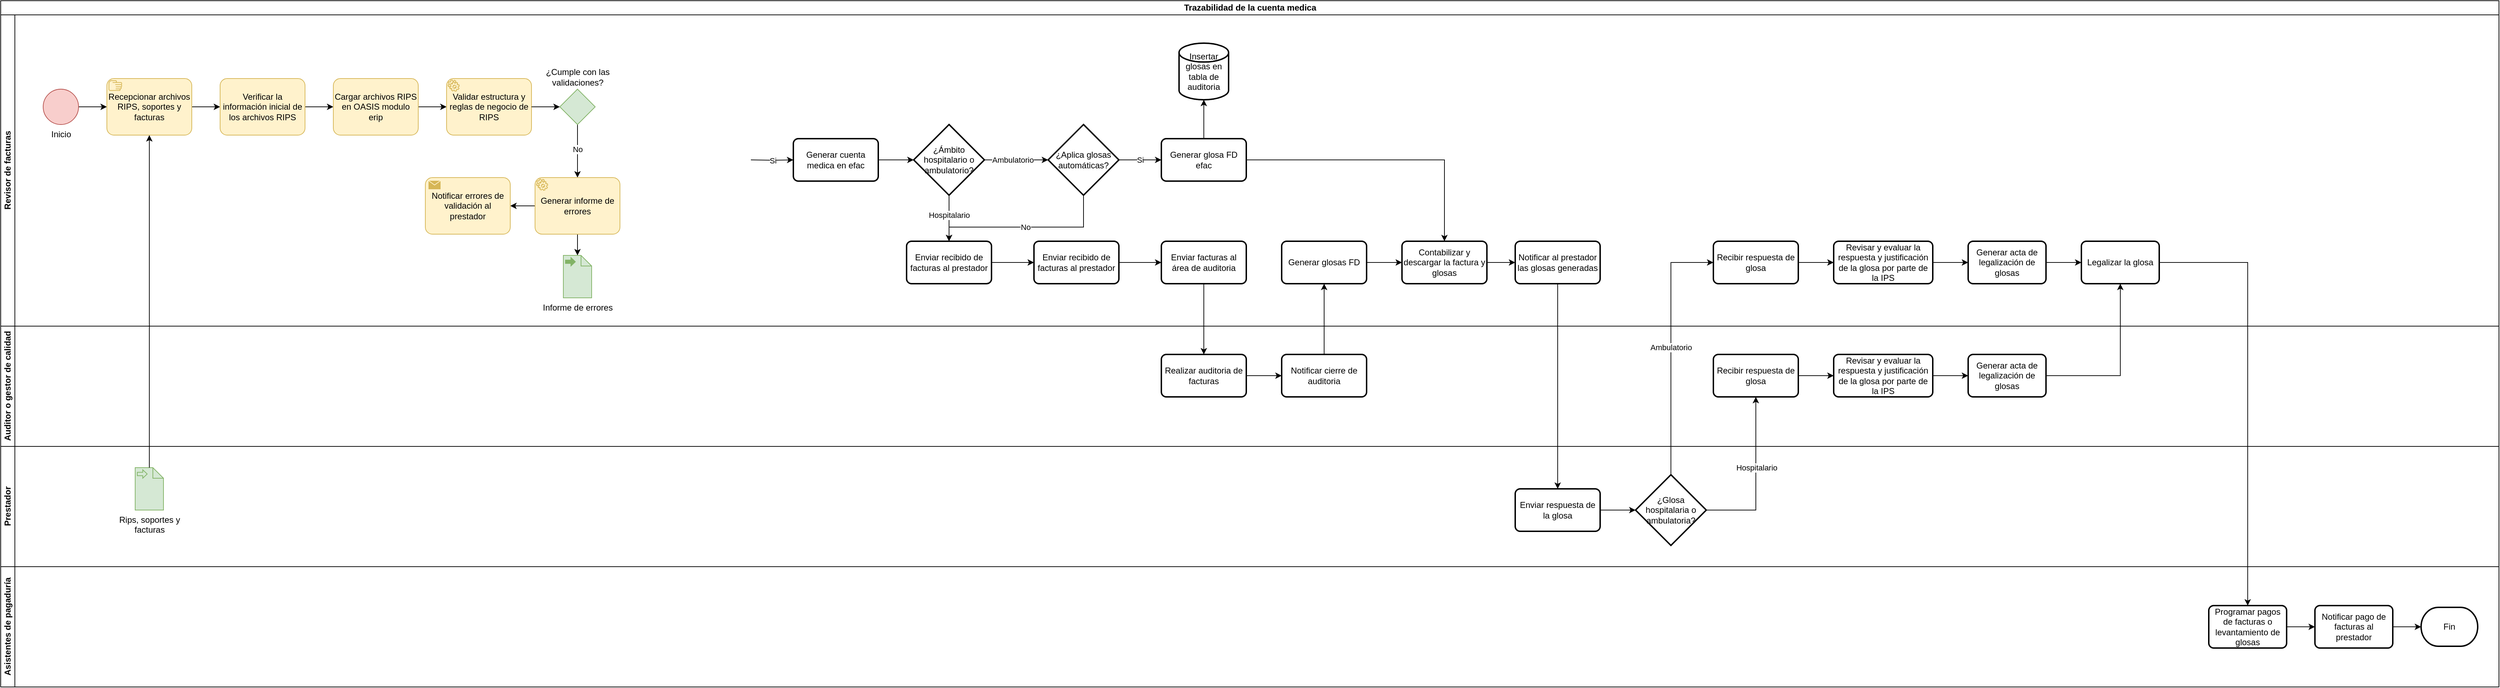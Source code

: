 <mxfile version="22.0.6" type="github">
  <diagram id="C5RBs43oDa-KdzZeNtuy" name="Page-1">
    <mxGraphModel dx="1434" dy="758" grid="1" gridSize="10" guides="1" tooltips="1" connect="1" arrows="1" fold="1" page="1" pageScale="1" pageWidth="3540" pageHeight="2000" math="0" shadow="0">
      <root>
        <mxCell id="WIyWlLk6GJQsqaUBKTNV-0" />
        <mxCell id="WIyWlLk6GJQsqaUBKTNV-1" parent="WIyWlLk6GJQsqaUBKTNV-0" />
        <mxCell id="2aWyeMzdCx-4pzrAcmwg-5" value="Trazabilidad de la cuenta medica" style="swimlane;childLayout=stackLayout;resizeParent=1;resizeParentMax=0;horizontal=1;startSize=20;horizontalStack=0;html=1;" parent="WIyWlLk6GJQsqaUBKTNV-1" vertex="1">
          <mxGeometry x="10" y="10" width="3530" height="970" as="geometry" />
        </mxCell>
        <mxCell id="2aWyeMzdCx-4pzrAcmwg-6" value="Revisor de facturas" style="swimlane;startSize=20;horizontal=0;html=1;" parent="2aWyeMzdCx-4pzrAcmwg-5" vertex="1">
          <mxGeometry y="20" width="3530" height="440" as="geometry" />
        </mxCell>
        <mxCell id="2aWyeMzdCx-4pzrAcmwg-97" value="Si" style="edgeStyle=orthogonalEdgeStyle;rounded=0;orthogonalLoop=1;jettySize=auto;html=1;" parent="2aWyeMzdCx-4pzrAcmwg-6" target="2aWyeMzdCx-4pzrAcmwg-81" edge="1">
          <mxGeometry relative="1" as="geometry">
            <mxPoint x="1060" y="205" as="sourcePoint" />
          </mxGeometry>
        </mxCell>
        <mxCell id="2aWyeMzdCx-4pzrAcmwg-100" value="Hospitalario" style="edgeStyle=orthogonalEdgeStyle;rounded=0;orthogonalLoop=1;jettySize=auto;html=1;exitX=0.5;exitY=1;exitDx=0;exitDy=0;exitPerimeter=0;" parent="2aWyeMzdCx-4pzrAcmwg-6" source="2aWyeMzdCx-4pzrAcmwg-29" target="2aWyeMzdCx-4pzrAcmwg-85" edge="1">
          <mxGeometry x="-0.143" relative="1" as="geometry">
            <mxPoint x="1340" y="290" as="targetPoint" />
            <mxPoint as="offset" />
          </mxGeometry>
        </mxCell>
        <mxCell id="2aWyeMzdCx-4pzrAcmwg-29" value="¿Ámbito hospitalario o ambulatorio?" style="strokeWidth=2;html=1;shape=mxgraph.flowchart.decision;whiteSpace=wrap;" parent="2aWyeMzdCx-4pzrAcmwg-6" vertex="1">
          <mxGeometry x="1290" y="155" width="100" height="100" as="geometry" />
        </mxCell>
        <mxCell id="2aWyeMzdCx-4pzrAcmwg-99" style="edgeStyle=orthogonalEdgeStyle;rounded=0;orthogonalLoop=1;jettySize=auto;html=1;entryX=0;entryY=0.5;entryDx=0;entryDy=0;entryPerimeter=0;" parent="2aWyeMzdCx-4pzrAcmwg-6" source="2aWyeMzdCx-4pzrAcmwg-81" target="2aWyeMzdCx-4pzrAcmwg-29" edge="1">
          <mxGeometry relative="1" as="geometry">
            <Array as="points">
              <mxPoint x="1260" y="205" />
              <mxPoint x="1260" y="205" />
            </Array>
          </mxGeometry>
        </mxCell>
        <mxCell id="2aWyeMzdCx-4pzrAcmwg-81" value="Generar cuenta medica en efac" style="rounded=1;whiteSpace=wrap;html=1;absoluteArcSize=1;arcSize=14;strokeWidth=2;" parent="2aWyeMzdCx-4pzrAcmwg-6" vertex="1">
          <mxGeometry x="1120" y="175" width="120" height="60" as="geometry" />
        </mxCell>
        <mxCell id="2aWyeMzdCx-4pzrAcmwg-95" style="edgeStyle=orthogonalEdgeStyle;rounded=0;orthogonalLoop=1;jettySize=auto;html=1;" parent="2aWyeMzdCx-4pzrAcmwg-6" source="2aWyeMzdCx-4pzrAcmwg-85" target="2aWyeMzdCx-4pzrAcmwg-94" edge="1">
          <mxGeometry relative="1" as="geometry" />
        </mxCell>
        <mxCell id="2aWyeMzdCx-4pzrAcmwg-85" value="Enviar recibido de facturas al prestador" style="rounded=1;whiteSpace=wrap;html=1;absoluteArcSize=1;arcSize=14;strokeWidth=2;" parent="2aWyeMzdCx-4pzrAcmwg-6" vertex="1">
          <mxGeometry x="1280" y="320" width="120" height="60" as="geometry" />
        </mxCell>
        <mxCell id="2aWyeMzdCx-4pzrAcmwg-90" style="edgeStyle=orthogonalEdgeStyle;rounded=0;orthogonalLoop=1;jettySize=auto;html=1;" parent="2aWyeMzdCx-4pzrAcmwg-6" source="2aWyeMzdCx-4pzrAcmwg-87" target="2aWyeMzdCx-4pzrAcmwg-89" edge="1">
          <mxGeometry relative="1" as="geometry" />
        </mxCell>
        <mxCell id="2aWyeMzdCx-4pzrAcmwg-161" style="edgeStyle=orthogonalEdgeStyle;rounded=0;orthogonalLoop=1;jettySize=auto;html=1;" parent="2aWyeMzdCx-4pzrAcmwg-6" source="2aWyeMzdCx-4pzrAcmwg-87" target="2aWyeMzdCx-4pzrAcmwg-160" edge="1">
          <mxGeometry relative="1" as="geometry">
            <mxPoint x="1810" y="205" as="targetPoint" />
          </mxGeometry>
        </mxCell>
        <mxCell id="2aWyeMzdCx-4pzrAcmwg-87" value="Generar glosa FD efac" style="rounded=1;whiteSpace=wrap;html=1;absoluteArcSize=1;arcSize=14;strokeWidth=2;" parent="2aWyeMzdCx-4pzrAcmwg-6" vertex="1">
          <mxGeometry x="1640" y="175" width="120" height="60" as="geometry" />
        </mxCell>
        <mxCell id="2aWyeMzdCx-4pzrAcmwg-89" value="Insertar glosas en tabla de auditoria" style="strokeWidth=2;html=1;shape=mxgraph.flowchart.database;whiteSpace=wrap;" parent="2aWyeMzdCx-4pzrAcmwg-6" vertex="1">
          <mxGeometry x="1665" y="40" width="70" height="80" as="geometry" />
        </mxCell>
        <mxCell id="2aWyeMzdCx-4pzrAcmwg-106" style="edgeStyle=orthogonalEdgeStyle;rounded=0;orthogonalLoop=1;jettySize=auto;html=1;" parent="2aWyeMzdCx-4pzrAcmwg-6" source="2aWyeMzdCx-4pzrAcmwg-94" target="2aWyeMzdCx-4pzrAcmwg-105" edge="1">
          <mxGeometry relative="1" as="geometry" />
        </mxCell>
        <mxCell id="2aWyeMzdCx-4pzrAcmwg-94" value="Enviar recibido de facturas al prestador" style="rounded=1;whiteSpace=wrap;html=1;absoluteArcSize=1;arcSize=14;strokeWidth=2;" parent="2aWyeMzdCx-4pzrAcmwg-6" vertex="1">
          <mxGeometry x="1460" y="320" width="120" height="60" as="geometry" />
        </mxCell>
        <mxCell id="2aWyeMzdCx-4pzrAcmwg-103" value="Si" style="edgeStyle=orthogonalEdgeStyle;rounded=0;orthogonalLoop=1;jettySize=auto;html=1;" parent="2aWyeMzdCx-4pzrAcmwg-6" source="2aWyeMzdCx-4pzrAcmwg-102" target="2aWyeMzdCx-4pzrAcmwg-87" edge="1">
          <mxGeometry relative="1" as="geometry">
            <mxPoint x="1680" y="590" as="targetPoint" />
          </mxGeometry>
        </mxCell>
        <mxCell id="2pIeXrGzvJgi_FIlC-wX-0" value="No" style="edgeStyle=orthogonalEdgeStyle;rounded=0;orthogonalLoop=1;jettySize=auto;html=1;entryX=0.5;entryY=0;entryDx=0;entryDy=0;" parent="2aWyeMzdCx-4pzrAcmwg-6" source="2aWyeMzdCx-4pzrAcmwg-102" target="2aWyeMzdCx-4pzrAcmwg-85" edge="1">
          <mxGeometry relative="1" as="geometry">
            <Array as="points">
              <mxPoint x="1530" y="300" />
              <mxPoint x="1340" y="300" />
            </Array>
          </mxGeometry>
        </mxCell>
        <mxCell id="2aWyeMzdCx-4pzrAcmwg-102" value="¿Aplica glosas automáticas?" style="strokeWidth=2;html=1;shape=mxgraph.flowchart.decision;whiteSpace=wrap;" parent="2aWyeMzdCx-4pzrAcmwg-6" vertex="1">
          <mxGeometry x="1480" y="155" width="100" height="100" as="geometry" />
        </mxCell>
        <mxCell id="2aWyeMzdCx-4pzrAcmwg-101" value="Ambulatorio" style="edgeStyle=orthogonalEdgeStyle;rounded=0;orthogonalLoop=1;jettySize=auto;html=1;entryX=0;entryY=0.5;entryDx=0;entryDy=0;entryPerimeter=0;exitX=1;exitY=0.5;exitDx=0;exitDy=0;exitPerimeter=0;" parent="2aWyeMzdCx-4pzrAcmwg-6" source="2aWyeMzdCx-4pzrAcmwg-29" target="2aWyeMzdCx-4pzrAcmwg-102" edge="1">
          <mxGeometry x="-0.111" relative="1" as="geometry">
            <mxPoint x="730" y="790" as="targetPoint" />
            <Array as="points">
              <mxPoint x="1410" y="205" />
              <mxPoint x="1410" y="205" />
            </Array>
            <mxPoint as="offset" />
          </mxGeometry>
        </mxCell>
        <mxCell id="2aWyeMzdCx-4pzrAcmwg-105" value="Enviar facturas al área de auditoria" style="rounded=1;whiteSpace=wrap;html=1;absoluteArcSize=1;arcSize=14;strokeWidth=2;" parent="2aWyeMzdCx-4pzrAcmwg-6" vertex="1">
          <mxGeometry x="1640" y="320" width="120" height="60" as="geometry" />
        </mxCell>
        <mxCell id="2aWyeMzdCx-4pzrAcmwg-159" style="edgeStyle=orthogonalEdgeStyle;rounded=0;orthogonalLoop=1;jettySize=auto;html=1;" parent="2aWyeMzdCx-4pzrAcmwg-6" source="2aWyeMzdCx-4pzrAcmwg-158" target="2aWyeMzdCx-4pzrAcmwg-160" edge="1">
          <mxGeometry relative="1" as="geometry">
            <mxPoint x="1980" y="350" as="targetPoint" />
          </mxGeometry>
        </mxCell>
        <mxCell id="2aWyeMzdCx-4pzrAcmwg-158" value="Generar glosas FD&lt;br&gt;" style="rounded=1;whiteSpace=wrap;html=1;absoluteArcSize=1;arcSize=14;strokeWidth=2;" parent="2aWyeMzdCx-4pzrAcmwg-6" vertex="1">
          <mxGeometry x="1810" y="320" width="120" height="60" as="geometry" />
        </mxCell>
        <mxCell id="2aWyeMzdCx-4pzrAcmwg-163" value="" style="edgeStyle=orthogonalEdgeStyle;rounded=0;orthogonalLoop=1;jettySize=auto;html=1;" parent="2aWyeMzdCx-4pzrAcmwg-6" source="2aWyeMzdCx-4pzrAcmwg-160" target="2aWyeMzdCx-4pzrAcmwg-162" edge="1">
          <mxGeometry relative="1" as="geometry" />
        </mxCell>
        <mxCell id="2aWyeMzdCx-4pzrAcmwg-160" value="Contabilizar y descargar la factura y glosas" style="rounded=1;whiteSpace=wrap;html=1;absoluteArcSize=1;arcSize=14;strokeWidth=2;" parent="2aWyeMzdCx-4pzrAcmwg-6" vertex="1">
          <mxGeometry x="1980" y="320" width="120" height="60" as="geometry" />
        </mxCell>
        <mxCell id="2aWyeMzdCx-4pzrAcmwg-162" value="Notificar al prestador las glosas generadas" style="rounded=1;whiteSpace=wrap;html=1;absoluteArcSize=1;arcSize=14;strokeWidth=2;" parent="2aWyeMzdCx-4pzrAcmwg-6" vertex="1">
          <mxGeometry x="2140" y="320" width="120" height="60" as="geometry" />
        </mxCell>
        <mxCell id="2aWyeMzdCx-4pzrAcmwg-174" style="edgeStyle=orthogonalEdgeStyle;rounded=0;orthogonalLoop=1;jettySize=auto;html=1;" parent="2aWyeMzdCx-4pzrAcmwg-6" source="2aWyeMzdCx-4pzrAcmwg-173" target="2aWyeMzdCx-4pzrAcmwg-175" edge="1">
          <mxGeometry relative="1" as="geometry">
            <mxPoint x="2470" y="350" as="targetPoint" />
          </mxGeometry>
        </mxCell>
        <mxCell id="2aWyeMzdCx-4pzrAcmwg-173" value="Recibir respuesta de glosa" style="rounded=1;whiteSpace=wrap;html=1;absoluteArcSize=1;arcSize=14;strokeWidth=2;" parent="2aWyeMzdCx-4pzrAcmwg-6" vertex="1">
          <mxGeometry x="2420" y="320" width="120" height="60" as="geometry" />
        </mxCell>
        <mxCell id="2aWyeMzdCx-4pzrAcmwg-179" style="edgeStyle=orthogonalEdgeStyle;rounded=0;orthogonalLoop=1;jettySize=auto;html=1;" parent="2aWyeMzdCx-4pzrAcmwg-6" source="2aWyeMzdCx-4pzrAcmwg-175" target="2aWyeMzdCx-4pzrAcmwg-178" edge="1">
          <mxGeometry relative="1" as="geometry" />
        </mxCell>
        <mxCell id="2aWyeMzdCx-4pzrAcmwg-175" value="Revisar y evaluar la respuesta y justificación de la glosa por parte de la IPS" style="rounded=1;whiteSpace=wrap;html=1;absoluteArcSize=1;arcSize=14;strokeWidth=2;" parent="2aWyeMzdCx-4pzrAcmwg-6" vertex="1">
          <mxGeometry x="2590" y="320" width="140" height="60" as="geometry" />
        </mxCell>
        <mxCell id="2aWyeMzdCx-4pzrAcmwg-184" value="" style="edgeStyle=orthogonalEdgeStyle;rounded=0;orthogonalLoop=1;jettySize=auto;html=1;" parent="2aWyeMzdCx-4pzrAcmwg-6" source="2aWyeMzdCx-4pzrAcmwg-178" target="2aWyeMzdCx-4pzrAcmwg-183" edge="1">
          <mxGeometry relative="1" as="geometry" />
        </mxCell>
        <mxCell id="2aWyeMzdCx-4pzrAcmwg-178" value="Generar acta de legalización de glosas" style="rounded=1;whiteSpace=wrap;html=1;absoluteArcSize=1;arcSize=14;strokeWidth=2;" parent="2aWyeMzdCx-4pzrAcmwg-6" vertex="1">
          <mxGeometry x="2780" y="320" width="110" height="60" as="geometry" />
        </mxCell>
        <mxCell id="2aWyeMzdCx-4pzrAcmwg-183" value="Legalizar la glosa" style="rounded=1;whiteSpace=wrap;html=1;absoluteArcSize=1;arcSize=14;strokeWidth=2;" parent="2aWyeMzdCx-4pzrAcmwg-6" vertex="1">
          <mxGeometry x="2940" y="320" width="110" height="60" as="geometry" />
        </mxCell>
        <mxCell id="iBdwi_y_V-MF7VwGNMja-4" style="edgeStyle=orthogonalEdgeStyle;rounded=0;orthogonalLoop=1;jettySize=auto;html=1;entryX=0;entryY=0.5;entryDx=0;entryDy=0;entryPerimeter=0;" edge="1" parent="2aWyeMzdCx-4pzrAcmwg-6" source="iBdwi_y_V-MF7VwGNMja-0" target="iBdwi_y_V-MF7VwGNMja-11">
          <mxGeometry relative="1" as="geometry">
            <mxPoint x="150" y="130" as="targetPoint" />
          </mxGeometry>
        </mxCell>
        <mxCell id="iBdwi_y_V-MF7VwGNMja-0" value="Inicio" style="points=[[0.145,0.145,0],[0.5,0,0],[0.855,0.145,0],[1,0.5,0],[0.855,0.855,0],[0.5,1,0],[0.145,0.855,0],[0,0.5,0]];shape=mxgraph.bpmn.event;html=1;verticalLabelPosition=bottom;labelBackgroundColor=#ffffff;verticalAlign=top;align=center;perimeter=ellipsePerimeter;outlineConnect=0;aspect=fixed;outline=standard;symbol=general;fillColor=#f8cecc;strokeColor=#b85450;" vertex="1" parent="2aWyeMzdCx-4pzrAcmwg-6">
          <mxGeometry x="60" y="105" width="50" height="50" as="geometry" />
        </mxCell>
        <mxCell id="iBdwi_y_V-MF7VwGNMja-6" value="" style="edgeStyle=orthogonalEdgeStyle;rounded=0;orthogonalLoop=1;jettySize=auto;html=1;" edge="1" parent="2aWyeMzdCx-4pzrAcmwg-6" source="iBdwi_y_V-MF7VwGNMja-11" target="iBdwi_y_V-MF7VwGNMja-5">
          <mxGeometry relative="1" as="geometry">
            <mxPoint x="270" y="130" as="sourcePoint" />
          </mxGeometry>
        </mxCell>
        <mxCell id="iBdwi_y_V-MF7VwGNMja-10" value="" style="edgeStyle=orthogonalEdgeStyle;rounded=0;orthogonalLoop=1;jettySize=auto;html=1;" edge="1" parent="2aWyeMzdCx-4pzrAcmwg-6" source="iBdwi_y_V-MF7VwGNMja-5" target="iBdwi_y_V-MF7VwGNMja-9">
          <mxGeometry relative="1" as="geometry" />
        </mxCell>
        <mxCell id="iBdwi_y_V-MF7VwGNMja-5" value="Verificar la información inicial de los archivos RIPS" style="points=[[0.25,0,0],[0.5,0,0],[0.75,0,0],[1,0.25,0],[1,0.5,0],[1,0.75,0],[0.75,1,0],[0.5,1,0],[0.25,1,0],[0,0.75,0],[0,0.5,0],[0,0.25,0]];shape=mxgraph.bpmn.task;whiteSpace=wrap;rectStyle=rounded;size=10;html=1;container=1;expand=0;collapsible=0;taskMarker=abstract;fillColor=#fff2cc;strokeColor=#d6b656;" vertex="1" parent="2aWyeMzdCx-4pzrAcmwg-6">
          <mxGeometry x="310" y="90" width="120" height="80" as="geometry" />
        </mxCell>
        <mxCell id="iBdwi_y_V-MF7VwGNMja-13" style="edgeStyle=orthogonalEdgeStyle;rounded=0;orthogonalLoop=1;jettySize=auto;html=1;" edge="1" parent="2aWyeMzdCx-4pzrAcmwg-6" source="iBdwi_y_V-MF7VwGNMja-9" target="iBdwi_y_V-MF7VwGNMja-12">
          <mxGeometry relative="1" as="geometry" />
        </mxCell>
        <mxCell id="iBdwi_y_V-MF7VwGNMja-9" value="Cargar archivos RIPS en OASIS modulo erip" style="points=[[0.25,0,0],[0.5,0,0],[0.75,0,0],[1,0.25,0],[1,0.5,0],[1,0.75,0],[0.75,1,0],[0.5,1,0],[0.25,1,0],[0,0.75,0],[0,0.5,0],[0,0.25,0]];shape=mxgraph.bpmn.task;whiteSpace=wrap;rectStyle=rounded;size=10;html=1;container=1;expand=0;collapsible=0;taskMarker=abstract;fillColor=#fff2cc;strokeColor=#d6b656;" vertex="1" parent="2aWyeMzdCx-4pzrAcmwg-6">
          <mxGeometry x="470" y="90" width="120" height="80" as="geometry" />
        </mxCell>
        <mxCell id="iBdwi_y_V-MF7VwGNMja-11" value="Recepcionar archivos RIPS, soportes y facturas" style="points=[[0.25,0,0],[0.5,0,0],[0.75,0,0],[1,0.25,0],[1,0.5,0],[1,0.75,0],[0.75,1,0],[0.5,1,0],[0.25,1,0],[0,0.75,0],[0,0.5,0],[0,0.25,0]];shape=mxgraph.bpmn.task;whiteSpace=wrap;rectStyle=rounded;size=10;html=1;container=1;expand=0;collapsible=0;taskMarker=manual;fillColor=#fff2cc;strokeColor=#d6b656;" vertex="1" parent="2aWyeMzdCx-4pzrAcmwg-6">
          <mxGeometry x="150" y="90" width="120" height="80" as="geometry" />
        </mxCell>
        <mxCell id="iBdwi_y_V-MF7VwGNMja-12" value="Validar estructura y reglas de negocio de RIPS" style="points=[[0.25,0,0],[0.5,0,0],[0.75,0,0],[1,0.25,0],[1,0.5,0],[1,0.75,0],[0.75,1,0],[0.5,1,0],[0.25,1,0],[0,0.75,0],[0,0.5,0],[0,0.25,0]];shape=mxgraph.bpmn.task;whiteSpace=wrap;rectStyle=rounded;size=10;html=1;container=1;expand=0;collapsible=0;taskMarker=service;fillColor=#fff2cc;strokeColor=#d6b656;" vertex="1" parent="2aWyeMzdCx-4pzrAcmwg-6">
          <mxGeometry x="630" y="90" width="120" height="80" as="geometry" />
        </mxCell>
        <mxCell id="iBdwi_y_V-MF7VwGNMja-17" value="No" style="edgeStyle=orthogonalEdgeStyle;rounded=0;orthogonalLoop=1;jettySize=auto;html=1;" edge="1" parent="2aWyeMzdCx-4pzrAcmwg-6" source="iBdwi_y_V-MF7VwGNMja-14" target="iBdwi_y_V-MF7VwGNMja-16">
          <mxGeometry x="-0.067" relative="1" as="geometry">
            <mxPoint as="offset" />
          </mxGeometry>
        </mxCell>
        <mxCell id="iBdwi_y_V-MF7VwGNMja-14" value="¿Cumple con las&lt;br&gt;validaciones?" style="points=[[0.25,0.25,0],[0.5,0,0],[0.75,0.25,0],[1,0.5,0],[0.75,0.75,0],[0.5,1,0],[0.25,0.75,0],[0,0.5,0]];shape=mxgraph.bpmn.gateway2;html=1;verticalLabelPosition=top;labelBackgroundColor=#ffffff;verticalAlign=bottom;align=center;perimeter=rhombusPerimeter;outlineConnect=0;outline=none;symbol=none;fillColor=#d5e8d4;strokeColor=#82b366;horizontal=1;labelPosition=center;" vertex="1" parent="2aWyeMzdCx-4pzrAcmwg-6">
          <mxGeometry x="790" y="105" width="50" height="50" as="geometry" />
        </mxCell>
        <mxCell id="iBdwi_y_V-MF7VwGNMja-15" style="edgeStyle=orthogonalEdgeStyle;rounded=0;orthogonalLoop=1;jettySize=auto;html=1;entryX=0;entryY=0.5;entryDx=0;entryDy=0;entryPerimeter=0;" edge="1" parent="2aWyeMzdCx-4pzrAcmwg-6" source="iBdwi_y_V-MF7VwGNMja-12" target="iBdwi_y_V-MF7VwGNMja-14">
          <mxGeometry relative="1" as="geometry" />
        </mxCell>
        <mxCell id="iBdwi_y_V-MF7VwGNMja-19" style="edgeStyle=orthogonalEdgeStyle;rounded=0;orthogonalLoop=1;jettySize=auto;html=1;" edge="1" parent="2aWyeMzdCx-4pzrAcmwg-6" source="iBdwi_y_V-MF7VwGNMja-16" target="iBdwi_y_V-MF7VwGNMja-18">
          <mxGeometry relative="1" as="geometry" />
        </mxCell>
        <mxCell id="iBdwi_y_V-MF7VwGNMja-21" style="edgeStyle=orthogonalEdgeStyle;rounded=0;orthogonalLoop=1;jettySize=auto;html=1;" edge="1" parent="2aWyeMzdCx-4pzrAcmwg-6" source="iBdwi_y_V-MF7VwGNMja-16" target="iBdwi_y_V-MF7VwGNMja-20">
          <mxGeometry relative="1" as="geometry" />
        </mxCell>
        <mxCell id="iBdwi_y_V-MF7VwGNMja-16" value="Generar informe de errores" style="points=[[0.25,0,0],[0.5,0,0],[0.75,0,0],[1,0.25,0],[1,0.5,0],[1,0.75,0],[0.75,1,0],[0.5,1,0],[0.25,1,0],[0,0.75,0],[0,0.5,0],[0,0.25,0]];shape=mxgraph.bpmn.task;whiteSpace=wrap;rectStyle=rounded;size=10;html=1;container=1;expand=0;collapsible=0;taskMarker=service;fillColor=#fff2cc;strokeColor=#d6b656;" vertex="1" parent="2aWyeMzdCx-4pzrAcmwg-6">
          <mxGeometry x="755" y="230" width="120" height="80" as="geometry" />
        </mxCell>
        <mxCell id="iBdwi_y_V-MF7VwGNMja-18" value="Informe de errores" style="shape=mxgraph.bpmn.data;labelPosition=center;verticalLabelPosition=bottom;align=center;verticalAlign=top;size=15;html=1;bpmnTransferType=output;fillColor=#d5e8d4;strokeColor=#82b366;" vertex="1" parent="2aWyeMzdCx-4pzrAcmwg-6">
          <mxGeometry x="795" y="340" width="40" height="60" as="geometry" />
        </mxCell>
        <mxCell id="iBdwi_y_V-MF7VwGNMja-20" value="Notificar errores de validación al prestador" style="points=[[0.25,0,0],[0.5,0,0],[0.75,0,0],[1,0.25,0],[1,0.5,0],[1,0.75,0],[0.75,1,0],[0.5,1,0],[0.25,1,0],[0,0.75,0],[0,0.5,0],[0,0.25,0]];shape=mxgraph.bpmn.task;whiteSpace=wrap;rectStyle=rounded;size=10;html=1;container=1;expand=0;collapsible=0;taskMarker=send;fillColor=#fff2cc;strokeColor=#d6b656;" vertex="1" parent="2aWyeMzdCx-4pzrAcmwg-6">
          <mxGeometry x="600" y="230" width="120" height="80" as="geometry" />
        </mxCell>
        <mxCell id="2aWyeMzdCx-4pzrAcmwg-7" value="Auditor o gestor de calidad" style="swimlane;startSize=20;horizontal=0;html=1;" parent="2aWyeMzdCx-4pzrAcmwg-5" vertex="1">
          <mxGeometry y="460" width="3530" height="170" as="geometry" />
        </mxCell>
        <mxCell id="2aWyeMzdCx-4pzrAcmwg-153" style="edgeStyle=orthogonalEdgeStyle;rounded=0;orthogonalLoop=1;jettySize=auto;html=1;" parent="2aWyeMzdCx-4pzrAcmwg-7" source="2aWyeMzdCx-4pzrAcmwg-108" target="2aWyeMzdCx-4pzrAcmwg-152" edge="1">
          <mxGeometry relative="1" as="geometry" />
        </mxCell>
        <mxCell id="2aWyeMzdCx-4pzrAcmwg-108" value="Realizar auditoria de facturas" style="rounded=1;whiteSpace=wrap;html=1;absoluteArcSize=1;arcSize=14;strokeWidth=2;" parent="2aWyeMzdCx-4pzrAcmwg-7" vertex="1">
          <mxGeometry x="1640" y="40" width="120" height="60" as="geometry" />
        </mxCell>
        <mxCell id="2aWyeMzdCx-4pzrAcmwg-152" value="Notificar cierre de auditoria" style="rounded=1;whiteSpace=wrap;html=1;absoluteArcSize=1;arcSize=14;strokeWidth=2;" parent="2aWyeMzdCx-4pzrAcmwg-7" vertex="1">
          <mxGeometry x="1810" y="40" width="120" height="60" as="geometry" />
        </mxCell>
        <mxCell id="2aWyeMzdCx-4pzrAcmwg-177" style="edgeStyle=orthogonalEdgeStyle;rounded=0;orthogonalLoop=1;jettySize=auto;html=1;" parent="2aWyeMzdCx-4pzrAcmwg-7" source="2aWyeMzdCx-4pzrAcmwg-170" target="2aWyeMzdCx-4pzrAcmwg-176" edge="1">
          <mxGeometry relative="1" as="geometry" />
        </mxCell>
        <mxCell id="2aWyeMzdCx-4pzrAcmwg-170" value="Recibir respuesta de glosa" style="rounded=1;whiteSpace=wrap;html=1;absoluteArcSize=1;arcSize=14;strokeWidth=2;" parent="2aWyeMzdCx-4pzrAcmwg-7" vertex="1">
          <mxGeometry x="2420" y="40" width="120" height="60" as="geometry" />
        </mxCell>
        <mxCell id="2aWyeMzdCx-4pzrAcmwg-181" style="edgeStyle=orthogonalEdgeStyle;rounded=0;orthogonalLoop=1;jettySize=auto;html=1;" parent="2aWyeMzdCx-4pzrAcmwg-7" source="2aWyeMzdCx-4pzrAcmwg-176" target="2aWyeMzdCx-4pzrAcmwg-182" edge="1">
          <mxGeometry relative="1" as="geometry">
            <mxPoint x="2780" y="70" as="targetPoint" />
          </mxGeometry>
        </mxCell>
        <mxCell id="2aWyeMzdCx-4pzrAcmwg-176" value="Revisar y evaluar la respuesta y justificación de la glosa por parte de la IPS" style="rounded=1;whiteSpace=wrap;html=1;absoluteArcSize=1;arcSize=14;strokeWidth=2;" parent="2aWyeMzdCx-4pzrAcmwg-7" vertex="1">
          <mxGeometry x="2590" y="40" width="140" height="60" as="geometry" />
        </mxCell>
        <mxCell id="2aWyeMzdCx-4pzrAcmwg-182" value="Generar acta de legalización de glosas" style="rounded=1;whiteSpace=wrap;html=1;absoluteArcSize=1;arcSize=14;strokeWidth=2;" parent="2aWyeMzdCx-4pzrAcmwg-7" vertex="1">
          <mxGeometry x="2780" y="40" width="110" height="60" as="geometry" />
        </mxCell>
        <mxCell id="2aWyeMzdCx-4pzrAcmwg-8" value="Prestador" style="swimlane;startSize=20;horizontal=0;html=1;" parent="2aWyeMzdCx-4pzrAcmwg-5" vertex="1">
          <mxGeometry y="630" width="3530" height="170" as="geometry" />
        </mxCell>
        <mxCell id="2aWyeMzdCx-4pzrAcmwg-165" value="Enviar respuesta de la glosa" style="rounded=1;whiteSpace=wrap;html=1;absoluteArcSize=1;arcSize=14;strokeWidth=2;" parent="2aWyeMzdCx-4pzrAcmwg-8" vertex="1">
          <mxGeometry x="2140" y="60" width="120" height="60" as="geometry" />
        </mxCell>
        <mxCell id="2aWyeMzdCx-4pzrAcmwg-167" value="¿Glosa hospitalaria o ambulatoria?" style="strokeWidth=2;html=1;shape=mxgraph.flowchart.decision;whiteSpace=wrap;" parent="2aWyeMzdCx-4pzrAcmwg-8" vertex="1">
          <mxGeometry x="2310" y="40" width="100" height="100" as="geometry" />
        </mxCell>
        <mxCell id="2aWyeMzdCx-4pzrAcmwg-168" style="edgeStyle=orthogonalEdgeStyle;rounded=0;orthogonalLoop=1;jettySize=auto;html=1;entryX=0;entryY=0.5;entryDx=0;entryDy=0;entryPerimeter=0;" parent="2aWyeMzdCx-4pzrAcmwg-8" source="2aWyeMzdCx-4pzrAcmwg-165" target="2aWyeMzdCx-4pzrAcmwg-167" edge="1">
          <mxGeometry relative="1" as="geometry" />
        </mxCell>
        <mxCell id="iBdwi_y_V-MF7VwGNMja-1" value="Rips, soportes y &lt;br&gt;facturas" style="shape=mxgraph.bpmn.data;labelPosition=center;verticalLabelPosition=bottom;align=center;verticalAlign=top;size=15;html=1;bpmnTransferType=input;fillColor=#d5e8d4;strokeColor=#82b366;" vertex="1" parent="2aWyeMzdCx-4pzrAcmwg-8">
          <mxGeometry x="190" y="30" width="40" height="60" as="geometry" />
        </mxCell>
        <mxCell id="2aWyeMzdCx-4pzrAcmwg-109" style="edgeStyle=orthogonalEdgeStyle;rounded=0;orthogonalLoop=1;jettySize=auto;html=1;" parent="2aWyeMzdCx-4pzrAcmwg-5" source="2aWyeMzdCx-4pzrAcmwg-105" target="2aWyeMzdCx-4pzrAcmwg-108" edge="1">
          <mxGeometry relative="1" as="geometry">
            <Array as="points">
              <mxPoint x="1690" y="560" />
              <mxPoint x="1690" y="560" />
            </Array>
          </mxGeometry>
        </mxCell>
        <mxCell id="2aWyeMzdCx-4pzrAcmwg-157" style="edgeStyle=orthogonalEdgeStyle;rounded=0;orthogonalLoop=1;jettySize=auto;html=1;" parent="2aWyeMzdCx-4pzrAcmwg-5" source="2aWyeMzdCx-4pzrAcmwg-152" target="2aWyeMzdCx-4pzrAcmwg-158" edge="1">
          <mxGeometry relative="1" as="geometry">
            <mxPoint x="1870" y="430" as="targetPoint" />
          </mxGeometry>
        </mxCell>
        <mxCell id="2aWyeMzdCx-4pzrAcmwg-164" style="edgeStyle=orthogonalEdgeStyle;rounded=0;orthogonalLoop=1;jettySize=auto;html=1;" parent="2aWyeMzdCx-4pzrAcmwg-5" source="2aWyeMzdCx-4pzrAcmwg-162" target="2aWyeMzdCx-4pzrAcmwg-165" edge="1">
          <mxGeometry relative="1" as="geometry">
            <mxPoint x="2200" y="650" as="targetPoint" />
          </mxGeometry>
        </mxCell>
        <mxCell id="2aWyeMzdCx-4pzrAcmwg-169" style="edgeStyle=orthogonalEdgeStyle;rounded=0;orthogonalLoop=1;jettySize=auto;html=1;" parent="2aWyeMzdCx-4pzrAcmwg-5" source="2aWyeMzdCx-4pzrAcmwg-167" target="2aWyeMzdCx-4pzrAcmwg-170" edge="1">
          <mxGeometry relative="1" as="geometry">
            <mxPoint x="2360" y="560" as="targetPoint" />
          </mxGeometry>
        </mxCell>
        <mxCell id="2aWyeMzdCx-4pzrAcmwg-171" value="Hospitalario" style="edgeLabel;html=1;align=center;verticalAlign=middle;resizable=0;points=[];" parent="2aWyeMzdCx-4pzrAcmwg-169" vertex="1" connectable="0">
          <mxGeometry x="0.133" y="-1" relative="1" as="geometry">
            <mxPoint as="offset" />
          </mxGeometry>
        </mxCell>
        <mxCell id="2aWyeMzdCx-4pzrAcmwg-172" value="Ambulatorio" style="edgeStyle=orthogonalEdgeStyle;rounded=0;orthogonalLoop=1;jettySize=auto;html=1;" parent="2aWyeMzdCx-4pzrAcmwg-5" source="2aWyeMzdCx-4pzrAcmwg-167" target="2aWyeMzdCx-4pzrAcmwg-173" edge="1">
          <mxGeometry relative="1" as="geometry">
            <mxPoint x="2490" y="420" as="targetPoint" />
            <Array as="points">
              <mxPoint x="2360" y="490" />
              <mxPoint x="2360" y="490" />
            </Array>
          </mxGeometry>
        </mxCell>
        <mxCell id="2aWyeMzdCx-4pzrAcmwg-185" style="edgeStyle=orthogonalEdgeStyle;rounded=0;orthogonalLoop=1;jettySize=auto;html=1;entryX=0.5;entryY=1;entryDx=0;entryDy=0;" parent="2aWyeMzdCx-4pzrAcmwg-5" source="2aWyeMzdCx-4pzrAcmwg-182" target="2aWyeMzdCx-4pzrAcmwg-183" edge="1">
          <mxGeometry relative="1" as="geometry" />
        </mxCell>
        <mxCell id="2aWyeMzdCx-4pzrAcmwg-190" value="Asistentes de pagaduría" style="swimlane;startSize=20;horizontal=0;html=1;" parent="2aWyeMzdCx-4pzrAcmwg-5" vertex="1">
          <mxGeometry y="800" width="3530" height="170" as="geometry" />
        </mxCell>
        <mxCell id="2aWyeMzdCx-4pzrAcmwg-193" style="edgeStyle=orthogonalEdgeStyle;rounded=0;orthogonalLoop=1;jettySize=auto;html=1;entryX=0;entryY=0.5;entryDx=0;entryDy=0;entryPerimeter=0;" parent="2aWyeMzdCx-4pzrAcmwg-190" edge="1">
          <mxGeometry relative="1" as="geometry">
            <mxPoint x="3240" y="100" as="targetPoint" />
          </mxGeometry>
        </mxCell>
        <mxCell id="2aWyeMzdCx-4pzrAcmwg-197" value="" style="edgeStyle=orthogonalEdgeStyle;rounded=0;orthogonalLoop=1;jettySize=auto;html=1;" parent="2aWyeMzdCx-4pzrAcmwg-190" source="2aWyeMzdCx-4pzrAcmwg-194" target="2aWyeMzdCx-4pzrAcmwg-196" edge="1">
          <mxGeometry relative="1" as="geometry" />
        </mxCell>
        <mxCell id="2aWyeMzdCx-4pzrAcmwg-194" value="Programar pagos de facturas o levantamiento de glosas" style="rounded=1;whiteSpace=wrap;html=1;absoluteArcSize=1;arcSize=14;strokeWidth=2;" parent="2aWyeMzdCx-4pzrAcmwg-190" vertex="1">
          <mxGeometry x="3120" y="55" width="110" height="60" as="geometry" />
        </mxCell>
        <mxCell id="2aWyeMzdCx-4pzrAcmwg-199" style="edgeStyle=orthogonalEdgeStyle;rounded=0;orthogonalLoop=1;jettySize=auto;html=1;" parent="2aWyeMzdCx-4pzrAcmwg-190" source="2aWyeMzdCx-4pzrAcmwg-196" target="2aWyeMzdCx-4pzrAcmwg-198" edge="1">
          <mxGeometry relative="1" as="geometry" />
        </mxCell>
        <mxCell id="2aWyeMzdCx-4pzrAcmwg-196" value="Notificar pago de facturas al prestador" style="rounded=1;whiteSpace=wrap;html=1;absoluteArcSize=1;arcSize=14;strokeWidth=2;" parent="2aWyeMzdCx-4pzrAcmwg-190" vertex="1">
          <mxGeometry x="3270" y="55" width="110" height="60" as="geometry" />
        </mxCell>
        <mxCell id="2aWyeMzdCx-4pzrAcmwg-198" value="Fin" style="strokeWidth=2;html=1;shape=mxgraph.flowchart.terminator;whiteSpace=wrap;" parent="2aWyeMzdCx-4pzrAcmwg-190" vertex="1">
          <mxGeometry x="3420" y="57.5" width="80" height="55" as="geometry" />
        </mxCell>
        <mxCell id="2aWyeMzdCx-4pzrAcmwg-195" style="edgeStyle=orthogonalEdgeStyle;rounded=0;orthogonalLoop=1;jettySize=auto;html=1;" parent="2aWyeMzdCx-4pzrAcmwg-5" source="2aWyeMzdCx-4pzrAcmwg-183" target="2aWyeMzdCx-4pzrAcmwg-194" edge="1">
          <mxGeometry relative="1" as="geometry" />
        </mxCell>
        <mxCell id="iBdwi_y_V-MF7VwGNMja-2" style="edgeStyle=orthogonalEdgeStyle;rounded=0;orthogonalLoop=1;jettySize=auto;html=1;" edge="1" parent="2aWyeMzdCx-4pzrAcmwg-5" source="iBdwi_y_V-MF7VwGNMja-1" target="iBdwi_y_V-MF7VwGNMja-11">
          <mxGeometry relative="1" as="geometry">
            <mxPoint x="210" y="190" as="targetPoint" />
          </mxGeometry>
        </mxCell>
      </root>
    </mxGraphModel>
  </diagram>
</mxfile>
